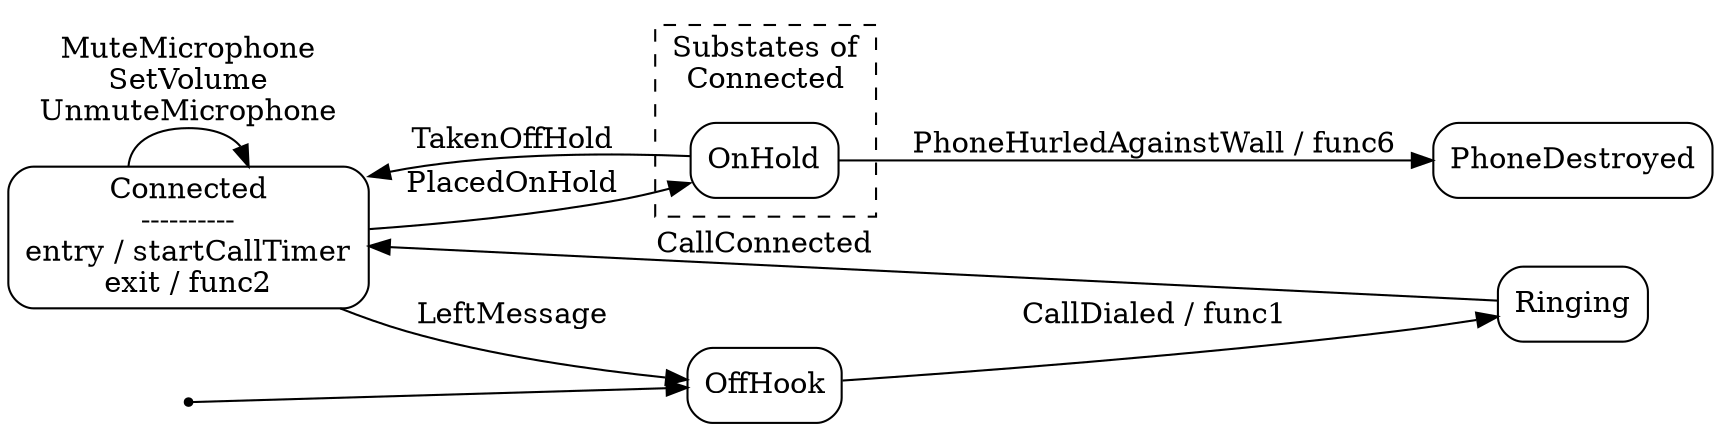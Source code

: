digraph {
	compound=true;
	node [shape=Mrecord];
	rankdir="LR";

	Connected [label="Connected\n----------\nentry / startCallTimer\nexit / func2"];
	subgraph cluster_Connected {
		label="Substates of\nConnected";
		style="dashed";
		OnHold [label="OnHold"];
	}
	OffHook [label="OffHook"];
	Ringing [label="Ringing"];
	Connected -> OffHook [label="LeftMessage"];
	Connected -> Connected [label="MuteMicrophone\nSetVolume\nUnmuteMicrophone"];
	Connected -> OnHold [label="PlacedOnHold"];
	OffHook -> Ringing [label="CallDialed / func1"];
	OnHold -> PhoneDestroyed [label="PhoneHurledAgainstWall / func6"];
	OnHold -> Connected [label="TakenOffHold"];
	Ringing -> Connected [label="CallConnected"];
	init [label="", shape=point];
	init -> OffHook
}
